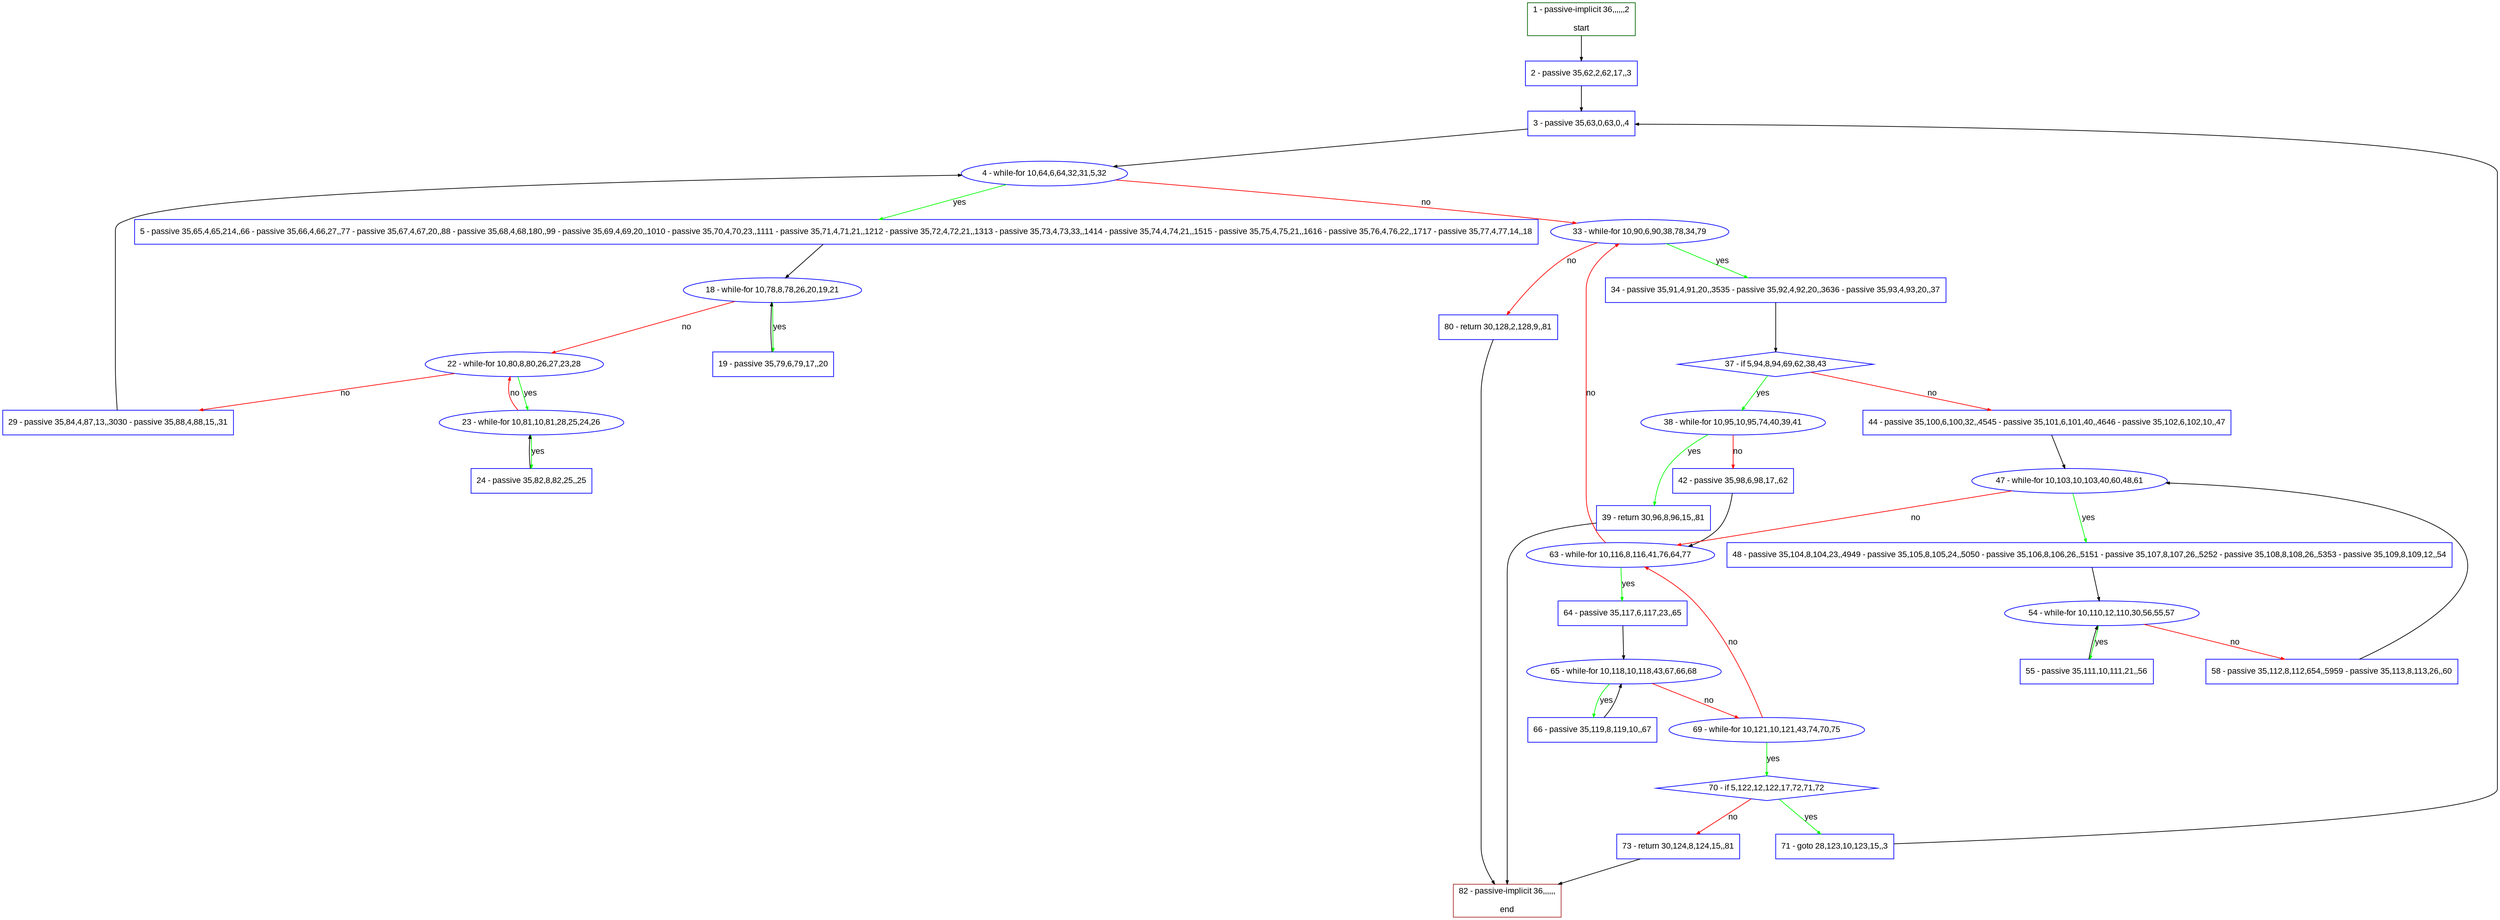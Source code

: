 digraph "" {
  graph [pack="true", label="", fontsize="12", packmode="clust", fontname="Arial", fillcolor="#FFFFCC", bgcolor="white", style="rounded,filled", compound="true"];
  node [node_initialized="no", label="", color="grey", fontsize="12", fillcolor="white", fontname="Arial", style="filled", shape="rectangle", compound="true", fixedsize="false"];
  edge [fontcolor="black", arrowhead="normal", arrowtail="none", arrowsize="0.5", ltail="", label="", color="black", fontsize="12", lhead="", fontname="Arial", dir="forward", compound="true"];
  __N1 [label="2 - passive 35,62,2,62,17,,3", color="#0000ff", fillcolor="#ffffff", style="filled", shape="box"];
  __N2 [label="1 - passive-implicit 36,,,,,,2\n\nstart", color="#006400", fillcolor="#ffffff", style="filled", shape="box"];
  __N3 [label="3 - passive 35,63,0,63,0,,4", color="#0000ff", fillcolor="#ffffff", style="filled", shape="box"];
  __N4 [label="4 - while-for 10,64,6,64,32,31,5,32", color="#0000ff", fillcolor="#ffffff", style="filled", shape="oval"];
  __N5 [label="5 - passive 35,65,4,65,214,,66 - passive 35,66,4,66,27,,77 - passive 35,67,4,67,20,,88 - passive 35,68,4,68,180,,99 - passive 35,69,4,69,20,,1010 - passive 35,70,4,70,23,,1111 - passive 35,71,4,71,21,,1212 - passive 35,72,4,72,21,,1313 - passive 35,73,4,73,33,,1414 - passive 35,74,4,74,21,,1515 - passive 35,75,4,75,21,,1616 - passive 35,76,4,76,22,,1717 - passive 35,77,4,77,14,,18", color="#0000ff", fillcolor="#ffffff", style="filled", shape="box"];
  __N6 [label="33 - while-for 10,90,6,90,38,78,34,79", color="#0000ff", fillcolor="#ffffff", style="filled", shape="oval"];
  __N7 [label="18 - while-for 10,78,8,78,26,20,19,21", color="#0000ff", fillcolor="#ffffff", style="filled", shape="oval"];
  __N8 [label="19 - passive 35,79,6,79,17,,20", color="#0000ff", fillcolor="#ffffff", style="filled", shape="box"];
  __N9 [label="22 - while-for 10,80,8,80,26,27,23,28", color="#0000ff", fillcolor="#ffffff", style="filled", shape="oval"];
  __N10 [label="23 - while-for 10,81,10,81,28,25,24,26", color="#0000ff", fillcolor="#ffffff", style="filled", shape="oval"];
  __N11 [label="29 - passive 35,84,4,87,13,,3030 - passive 35,88,4,88,15,,31", color="#0000ff", fillcolor="#ffffff", style="filled", shape="box"];
  __N12 [label="24 - passive 35,82,8,82,25,,25", color="#0000ff", fillcolor="#ffffff", style="filled", shape="box"];
  __N13 [label="34 - passive 35,91,4,91,20,,3535 - passive 35,92,4,92,20,,3636 - passive 35,93,4,93,20,,37", color="#0000ff", fillcolor="#ffffff", style="filled", shape="box"];
  __N14 [label="80 - return 30,128,2,128,9,,81", color="#0000ff", fillcolor="#ffffff", style="filled", shape="box"];
  __N15 [label="37 - if 5,94,8,94,69,62,38,43", color="#0000ff", fillcolor="#ffffff", style="filled", shape="diamond"];
  __N16 [label="38 - while-for 10,95,10,95,74,40,39,41", color="#0000ff", fillcolor="#ffffff", style="filled", shape="oval"];
  __N17 [label="44 - passive 35,100,6,100,32,,4545 - passive 35,101,6,101,40,,4646 - passive 35,102,6,102,10,,47", color="#0000ff", fillcolor="#ffffff", style="filled", shape="box"];
  __N18 [label="39 - return 30,96,8,96,15,,81", color="#0000ff", fillcolor="#ffffff", style="filled", shape="box"];
  __N19 [label="42 - passive 35,98,6,98,17,,62", color="#0000ff", fillcolor="#ffffff", style="filled", shape="box"];
  __N20 [label="82 - passive-implicit 36,,,,,,\n\nend", color="#a52a2a", fillcolor="#ffffff", style="filled", shape="box"];
  __N21 [label="63 - while-for 10,116,8,116,41,76,64,77", color="#0000ff", fillcolor="#ffffff", style="filled", shape="oval"];
  __N22 [label="47 - while-for 10,103,10,103,40,60,48,61", color="#0000ff", fillcolor="#ffffff", style="filled", shape="oval"];
  __N23 [label="48 - passive 35,104,8,104,23,,4949 - passive 35,105,8,105,24,,5050 - passive 35,106,8,106,26,,5151 - passive 35,107,8,107,26,,5252 - passive 35,108,8,108,26,,5353 - passive 35,109,8,109,12,,54", color="#0000ff", fillcolor="#ffffff", style="filled", shape="box"];
  __N24 [label="54 - while-for 10,110,12,110,30,56,55,57", color="#0000ff", fillcolor="#ffffff", style="filled", shape="oval"];
  __N25 [label="55 - passive 35,111,10,111,21,,56", color="#0000ff", fillcolor="#ffffff", style="filled", shape="box"];
  __N26 [label="58 - passive 35,112,8,112,654,,5959 - passive 35,113,8,113,26,,60", color="#0000ff", fillcolor="#ffffff", style="filled", shape="box"];
  __N27 [label="64 - passive 35,117,6,117,23,,65", color="#0000ff", fillcolor="#ffffff", style="filled", shape="box"];
  __N28 [label="65 - while-for 10,118,10,118,43,67,66,68", color="#0000ff", fillcolor="#ffffff", style="filled", shape="oval"];
  __N29 [label="66 - passive 35,119,8,119,10,,67", color="#0000ff", fillcolor="#ffffff", style="filled", shape="box"];
  __N30 [label="69 - while-for 10,121,10,121,43,74,70,75", color="#0000ff", fillcolor="#ffffff", style="filled", shape="oval"];
  __N31 [label="70 - if 5,122,12,122,17,72,71,72", color="#0000ff", fillcolor="#ffffff", style="filled", shape="diamond"];
  __N32 [label="71 - goto 28,123,10,123,15,,3", color="#0000ff", fillcolor="#ffffff", style="filled", shape="box"];
  __N33 [label="73 - return 30,124,8,124,15,,81", color="#0000ff", fillcolor="#ffffff", style="filled", shape="box"];
  __N2 -> __N1 [arrowhead="normal", arrowtail="none", color="#000000", label="", dir="forward"];
  __N1 -> __N3 [arrowhead="normal", arrowtail="none", color="#000000", label="", dir="forward"];
  __N3 -> __N4 [arrowhead="normal", arrowtail="none", color="#000000", label="", dir="forward"];
  __N4 -> __N5 [arrowhead="normal", arrowtail="none", color="#00ff00", label="yes", dir="forward"];
  __N4 -> __N6 [arrowhead="normal", arrowtail="none", color="#ff0000", label="no", dir="forward"];
  __N5 -> __N7 [arrowhead="normal", arrowtail="none", color="#000000", label="", dir="forward"];
  __N7 -> __N8 [arrowhead="normal", arrowtail="none", color="#00ff00", label="yes", dir="forward"];
  __N8 -> __N7 [arrowhead="normal", arrowtail="none", color="#000000", label="", dir="forward"];
  __N7 -> __N9 [arrowhead="normal", arrowtail="none", color="#ff0000", label="no", dir="forward"];
  __N9 -> __N10 [arrowhead="normal", arrowtail="none", color="#00ff00", label="yes", dir="forward"];
  __N10 -> __N9 [arrowhead="normal", arrowtail="none", color="#ff0000", label="no", dir="forward"];
  __N9 -> __N11 [arrowhead="normal", arrowtail="none", color="#ff0000", label="no", dir="forward"];
  __N10 -> __N12 [arrowhead="normal", arrowtail="none", color="#00ff00", label="yes", dir="forward"];
  __N12 -> __N10 [arrowhead="normal", arrowtail="none", color="#000000", label="", dir="forward"];
  __N11 -> __N4 [arrowhead="normal", arrowtail="none", color="#000000", label="", dir="forward"];
  __N6 -> __N13 [arrowhead="normal", arrowtail="none", color="#00ff00", label="yes", dir="forward"];
  __N6 -> __N14 [arrowhead="normal", arrowtail="none", color="#ff0000", label="no", dir="forward"];
  __N13 -> __N15 [arrowhead="normal", arrowtail="none", color="#000000", label="", dir="forward"];
  __N15 -> __N16 [arrowhead="normal", arrowtail="none", color="#00ff00", label="yes", dir="forward"];
  __N15 -> __N17 [arrowhead="normal", arrowtail="none", color="#ff0000", label="no", dir="forward"];
  __N16 -> __N18 [arrowhead="normal", arrowtail="none", color="#00ff00", label="yes", dir="forward"];
  __N16 -> __N19 [arrowhead="normal", arrowtail="none", color="#ff0000", label="no", dir="forward"];
  __N18 -> __N20 [arrowhead="normal", arrowtail="none", color="#000000", label="", dir="forward"];
  __N19 -> __N21 [arrowhead="normal", arrowtail="none", color="#000000", label="", dir="forward"];
  __N17 -> __N22 [arrowhead="normal", arrowtail="none", color="#000000", label="", dir="forward"];
  __N22 -> __N23 [arrowhead="normal", arrowtail="none", color="#00ff00", label="yes", dir="forward"];
  __N22 -> __N21 [arrowhead="normal", arrowtail="none", color="#ff0000", label="no", dir="forward"];
  __N23 -> __N24 [arrowhead="normal", arrowtail="none", color="#000000", label="", dir="forward"];
  __N24 -> __N25 [arrowhead="normal", arrowtail="none", color="#00ff00", label="yes", dir="forward"];
  __N25 -> __N24 [arrowhead="normal", arrowtail="none", color="#000000", label="", dir="forward"];
  __N24 -> __N26 [arrowhead="normal", arrowtail="none", color="#ff0000", label="no", dir="forward"];
  __N26 -> __N22 [arrowhead="normal", arrowtail="none", color="#000000", label="", dir="forward"];
  __N21 -> __N6 [arrowhead="normal", arrowtail="none", color="#ff0000", label="no", dir="forward"];
  __N21 -> __N27 [arrowhead="normal", arrowtail="none", color="#00ff00", label="yes", dir="forward"];
  __N27 -> __N28 [arrowhead="normal", arrowtail="none", color="#000000", label="", dir="forward"];
  __N28 -> __N29 [arrowhead="normal", arrowtail="none", color="#00ff00", label="yes", dir="forward"];
  __N29 -> __N28 [arrowhead="normal", arrowtail="none", color="#000000", label="", dir="forward"];
  __N28 -> __N30 [arrowhead="normal", arrowtail="none", color="#ff0000", label="no", dir="forward"];
  __N30 -> __N21 [arrowhead="normal", arrowtail="none", color="#ff0000", label="no", dir="forward"];
  __N30 -> __N31 [arrowhead="normal", arrowtail="none", color="#00ff00", label="yes", dir="forward"];
  __N31 -> __N32 [arrowhead="normal", arrowtail="none", color="#00ff00", label="yes", dir="forward"];
  __N31 -> __N33 [arrowhead="normal", arrowtail="none", color="#ff0000", label="no", dir="forward"];
  __N32 -> __N3 [arrowhead="normal", arrowtail="none", color="#000000", label="", dir="forward"];
  __N33 -> __N20 [arrowhead="normal", arrowtail="none", color="#000000", label="", dir="forward"];
  __N14 -> __N20 [arrowhead="normal", arrowtail="none", color="#000000", label="", dir="forward"];
}
